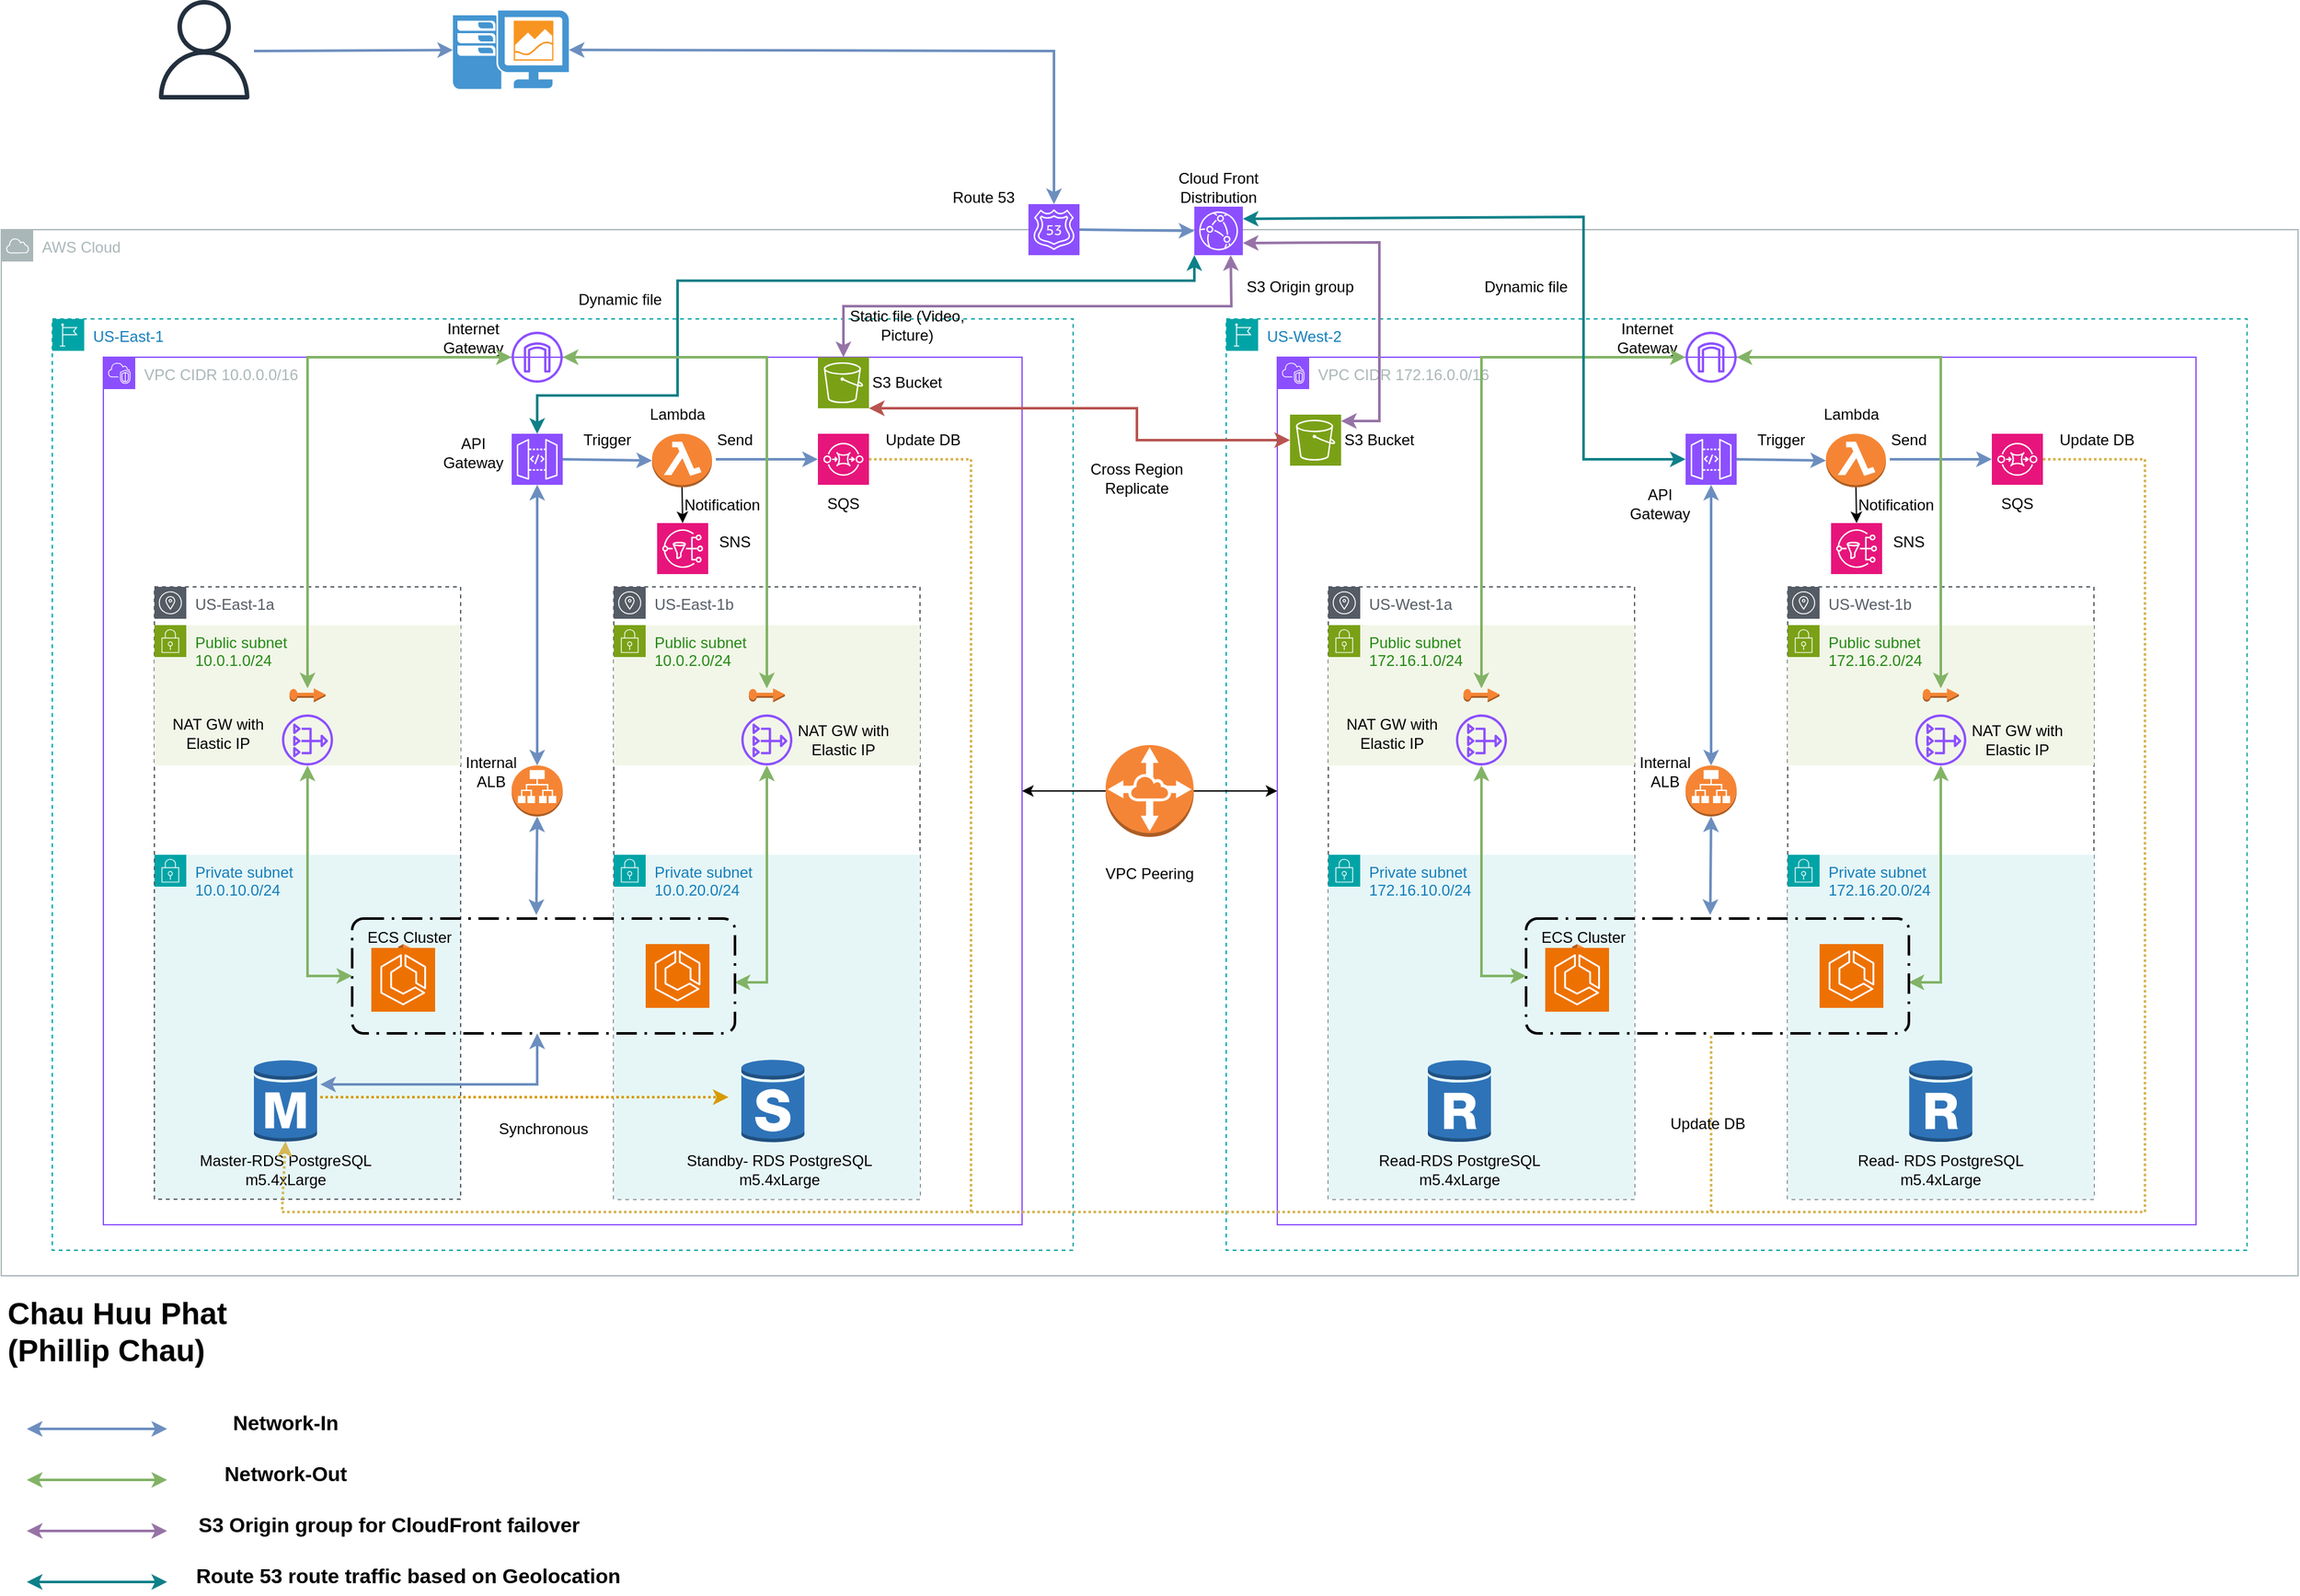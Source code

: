 <mxfile version="23.1.1" type="device">
  <diagram name="Page-1" id="RkrnEesHrvZDDf8rjf4v">
    <mxGraphModel dx="3187" dy="5055" grid="1" gridSize="10" guides="1" tooltips="1" connect="1" arrows="1" fold="1" page="1" pageScale="1" pageWidth="2336" pageHeight="1654" math="0" shadow="0">
      <root>
        <mxCell id="0" />
        <mxCell id="1" parent="0" />
        <mxCell id="ZatKWv2WQP80qz8kFZHf-5" value="AWS Cloud" style="sketch=0;outlineConnect=0;gradientColor=none;html=1;whiteSpace=wrap;fontSize=12;fontStyle=0;shape=mxgraph.aws4.group;grIcon=mxgraph.aws4.group_aws_cloud;strokeColor=#AAB7B8;fillColor=none;verticalAlign=top;align=left;spacingLeft=30;fontColor=#AAB7B8;dashed=0;movable=1;resizable=1;rotatable=1;deletable=1;editable=1;locked=0;connectable=1;" parent="1" vertex="1">
          <mxGeometry x="50" y="-3100" width="1800" height="820" as="geometry" />
        </mxCell>
        <mxCell id="0OWC6GkWOfrLoUtpg9xh-247" value="US-West-1a" style="sketch=0;outlineConnect=0;gradientColor=none;html=1;whiteSpace=wrap;fontSize=12;fontStyle=0;shape=mxgraph.aws4.group;grIcon=mxgraph.aws4.group_availability_zone;strokeColor=#545B64;fillColor=none;verticalAlign=top;align=left;spacingLeft=30;fontColor=#545B64;dashed=1;movable=1;resizable=1;rotatable=1;deletable=1;editable=1;locked=0;connectable=1;" vertex="1" parent="1">
          <mxGeometry x="1090" y="-2820" width="240" height="480" as="geometry" />
        </mxCell>
        <mxCell id="ZatKWv2WQP80qz8kFZHf-15" value="Private subnet&lt;br&gt;10.0.10.0/24" style="points=[[0,0],[0.25,0],[0.5,0],[0.75,0],[1,0],[1,0.25],[1,0.5],[1,0.75],[1,1],[0.75,1],[0.5,1],[0.25,1],[0,1],[0,0.75],[0,0.5],[0,0.25]];outlineConnect=0;gradientColor=none;html=1;whiteSpace=wrap;fontSize=12;fontStyle=0;container=1;pointerEvents=0;collapsible=0;recursiveResize=0;shape=mxgraph.aws4.group;grIcon=mxgraph.aws4.group_security_group;grStroke=0;strokeColor=#00A4A6;fillColor=#E6F6F7;verticalAlign=top;align=left;spacingLeft=30;fontColor=#147EBA;dashed=0;" parent="1" vertex="1">
          <mxGeometry x="170" y="-2610" width="240" height="270" as="geometry" />
        </mxCell>
        <mxCell id="ZatKWv2WQP80qz8kFZHf-12" value="US-East-1a" style="sketch=0;outlineConnect=0;gradientColor=none;html=1;whiteSpace=wrap;fontSize=12;fontStyle=0;shape=mxgraph.aws4.group;grIcon=mxgraph.aws4.group_availability_zone;strokeColor=#545B64;fillColor=none;verticalAlign=top;align=left;spacingLeft=30;fontColor=#545B64;dashed=1;movable=1;resizable=1;rotatable=1;deletable=1;editable=1;locked=0;connectable=1;" parent="1" vertex="1">
          <mxGeometry x="170" y="-2820" width="240" height="480" as="geometry" />
        </mxCell>
        <mxCell id="ZatKWv2WQP80qz8kFZHf-1" value="US-East-1" style="points=[[0,0],[0.25,0],[0.5,0],[0.75,0],[1,0],[1,0.25],[1,0.5],[1,0.75],[1,1],[0.75,1],[0.5,1],[0.25,1],[0,1],[0,0.75],[0,0.5],[0,0.25]];outlineConnect=0;gradientColor=none;html=1;whiteSpace=wrap;fontSize=12;fontStyle=0;container=1;pointerEvents=0;collapsible=0;recursiveResize=0;shape=mxgraph.aws4.group;grIcon=mxgraph.aws4.group_region;strokeColor=#00A4A6;fillColor=none;verticalAlign=top;align=left;spacingLeft=30;fontColor=#147EBA;dashed=1;movable=1;resizable=1;rotatable=1;deletable=1;editable=1;locked=0;connectable=1;" parent="1" vertex="1">
          <mxGeometry x="90" y="-3030" width="800" height="730" as="geometry" />
        </mxCell>
        <mxCell id="ZatKWv2WQP80qz8kFZHf-2" value="VPC CIDR 10.0.0.0/16" style="points=[[0,0],[0.25,0],[0.5,0],[0.75,0],[1,0],[1,0.25],[1,0.5],[1,0.75],[1,1],[0.75,1],[0.5,1],[0.25,1],[0,1],[0,0.75],[0,0.5],[0,0.25]];outlineConnect=0;gradientColor=none;html=1;whiteSpace=wrap;fontSize=12;fontStyle=0;container=1;pointerEvents=0;collapsible=0;recursiveResize=0;shape=mxgraph.aws4.group;grIcon=mxgraph.aws4.group_vpc2;strokeColor=#8C4FFF;fillColor=none;verticalAlign=top;align=left;spacingLeft=30;fontColor=#AAB7B8;dashed=0;movable=1;resizable=1;rotatable=1;deletable=1;editable=1;locked=0;connectable=1;" parent="1" vertex="1">
          <mxGeometry x="130" y="-3000" width="720" height="680" as="geometry" />
        </mxCell>
        <mxCell id="ZatKWv2WQP80qz8kFZHf-49" value="" style="outlineConnect=0;dashed=0;verticalLabelPosition=bottom;verticalAlign=top;align=center;html=1;shape=mxgraph.aws3.application_load_balancer;fillColor=#F58534;gradientColor=none;" parent="ZatKWv2WQP80qz8kFZHf-2" vertex="1">
          <mxGeometry x="320" y="320" width="40" height="40" as="geometry" />
        </mxCell>
        <mxCell id="ZatKWv2WQP80qz8kFZHf-54" value="Synchronous" style="text;html=1;strokeColor=none;fillColor=none;align=center;verticalAlign=middle;whiteSpace=wrap;rounded=0;" parent="ZatKWv2WQP80qz8kFZHf-2" vertex="1">
          <mxGeometry x="305" y="590" width="80" height="30" as="geometry" />
        </mxCell>
        <mxCell id="ZatKWv2WQP80qz8kFZHf-26" value="" style="sketch=0;outlineConnect=0;fontColor=#232F3E;gradientColor=none;fillColor=#8C4FFF;strokeColor=none;dashed=0;verticalLabelPosition=bottom;verticalAlign=top;align=center;html=1;fontSize=12;fontStyle=0;aspect=fixed;pointerEvents=1;shape=mxgraph.aws4.internet_gateway;" parent="ZatKWv2WQP80qz8kFZHf-2" vertex="1">
          <mxGeometry x="320" y="-20" width="40" height="40" as="geometry" />
        </mxCell>
        <mxCell id="ZatKWv2WQP80qz8kFZHf-60" value="API Gateway" style="text;html=1;strokeColor=none;fillColor=none;align=center;verticalAlign=middle;whiteSpace=wrap;rounded=0;" parent="ZatKWv2WQP80qz8kFZHf-2" vertex="1">
          <mxGeometry x="260" y="60" width="60" height="30" as="geometry" />
        </mxCell>
        <mxCell id="ZatKWv2WQP80qz8kFZHf-71" value="" style="endArrow=classic;startArrow=classic;html=1;rounded=0;fillColor=#dae8fc;strokeColor=#6c8ebf;strokeWidth=2;" parent="ZatKWv2WQP80qz8kFZHf-2" edge="1">
          <mxGeometry width="50" height="50" relative="1" as="geometry">
            <mxPoint x="170" y="570" as="sourcePoint" />
            <mxPoint x="340" y="530" as="targetPoint" />
            <Array as="points">
              <mxPoint x="340" y="570" />
            </Array>
          </mxGeometry>
        </mxCell>
        <mxCell id="0OWC6GkWOfrLoUtpg9xh-56" value="Lambda" style="text;html=1;strokeColor=none;fillColor=none;align=center;verticalAlign=middle;whiteSpace=wrap;rounded=0;" vertex="1" parent="ZatKWv2WQP80qz8kFZHf-2">
          <mxGeometry x="420" y="30" width="60" height="30" as="geometry" />
        </mxCell>
        <mxCell id="0OWC6GkWOfrLoUtpg9xh-60" value="SQS" style="text;html=1;strokeColor=none;fillColor=none;align=center;verticalAlign=middle;whiteSpace=wrap;rounded=0;" vertex="1" parent="ZatKWv2WQP80qz8kFZHf-2">
          <mxGeometry x="550" y="100" width="60" height="30" as="geometry" />
        </mxCell>
        <mxCell id="0OWC6GkWOfrLoUtpg9xh-65" value="" style="endArrow=classic;html=1;rounded=0;exitX=1;exitY=0.5;exitDx=0;exitDy=0;exitPerimeter=0;entryX=0;entryY=0.5;entryDx=0;entryDy=0;entryPerimeter=0;fillColor=#dae8fc;strokeColor=#6c8ebf;strokeWidth=2;" edge="1" parent="ZatKWv2WQP80qz8kFZHf-2" target="0OWC6GkWOfrLoUtpg9xh-58">
          <mxGeometry width="50" height="50" relative="1" as="geometry">
            <mxPoint x="480" y="80" as="sourcePoint" />
            <mxPoint x="550" y="81" as="targetPoint" />
          </mxGeometry>
        </mxCell>
        <mxCell id="0OWC6GkWOfrLoUtpg9xh-57" value="Trigger" style="text;html=1;strokeColor=none;fillColor=none;align=center;verticalAlign=middle;whiteSpace=wrap;rounded=0;" vertex="1" parent="ZatKWv2WQP80qz8kFZHf-2">
          <mxGeometry x="364.8" y="50" width="60" height="30" as="geometry" />
        </mxCell>
        <mxCell id="0OWC6GkWOfrLoUtpg9xh-68" value="SNS" style="text;html=1;strokeColor=none;fillColor=none;align=center;verticalAlign=middle;whiteSpace=wrap;rounded=0;" vertex="1" parent="ZatKWv2WQP80qz8kFZHf-2">
          <mxGeometry x="465" y="130" width="60" height="30" as="geometry" />
        </mxCell>
        <mxCell id="ZatKWv2WQP80qz8kFZHf-13" value="US-East-1b" style="sketch=0;outlineConnect=0;gradientColor=none;html=1;whiteSpace=wrap;fontSize=12;fontStyle=0;shape=mxgraph.aws4.group;grIcon=mxgraph.aws4.group_availability_zone;strokeColor=#545B64;fillColor=none;verticalAlign=top;align=left;spacingLeft=30;fontColor=#545B64;dashed=1;movable=1;resizable=1;rotatable=1;deletable=1;editable=1;locked=0;connectable=1;" parent="1" vertex="1">
          <mxGeometry x="530" y="-2820" width="240" height="480" as="geometry" />
        </mxCell>
        <mxCell id="ZatKWv2WQP80qz8kFZHf-21" value="Private subnet&lt;br&gt;10.0.20.0/24" style="points=[[0,0],[0.25,0],[0.5,0],[0.75,0],[1,0],[1,0.25],[1,0.5],[1,0.75],[1,1],[0.75,1],[0.5,1],[0.25,1],[0,1],[0,0.75],[0,0.5],[0,0.25]];outlineConnect=0;gradientColor=none;html=1;whiteSpace=wrap;fontSize=12;fontStyle=0;container=1;pointerEvents=0;collapsible=0;recursiveResize=0;shape=mxgraph.aws4.group;grIcon=mxgraph.aws4.group_security_group;grStroke=0;strokeColor=#00A4A6;fillColor=#E6F6F7;verticalAlign=top;align=left;spacingLeft=30;fontColor=#147EBA;dashed=0;" parent="1" vertex="1">
          <mxGeometry x="530" y="-2610" width="240" height="270" as="geometry" />
        </mxCell>
        <mxCell id="ZatKWv2WQP80qz8kFZHf-63" value="Standby- RDS PostgreSQL&lt;br&gt;m5.4xLarge" style="text;html=1;strokeColor=none;fillColor=none;align=center;verticalAlign=middle;whiteSpace=wrap;rounded=0;" parent="ZatKWv2WQP80qz8kFZHf-21" vertex="1">
          <mxGeometry x="50" y="232" width="160" height="30" as="geometry" />
        </mxCell>
        <mxCell id="ZatKWv2WQP80qz8kFZHf-76" value="" style="endArrow=classic;startArrow=classic;html=1;rounded=0;fillColor=#d5e8d4;strokeColor=#82b366;strokeWidth=2;" parent="ZatKWv2WQP80qz8kFZHf-21" target="ZatKWv2WQP80qz8kFZHf-25" edge="1">
          <mxGeometry width="50" height="50" relative="1" as="geometry">
            <mxPoint x="94.75" y="100" as="sourcePoint" />
            <mxPoint x="144.75" y="50" as="targetPoint" />
            <Array as="points">
              <mxPoint x="120" y="100" />
            </Array>
          </mxGeometry>
        </mxCell>
        <mxCell id="ZatKWv2WQP80qz8kFZHf-6" value="&lt;h1&gt;Chau Huu Phat (Phillip Chau)&lt;/h1&gt;" style="text;html=1;strokeColor=none;fillColor=none;spacing=5;spacingTop=-20;whiteSpace=wrap;overflow=hidden;rounded=0;" parent="1" vertex="1">
          <mxGeometry x="50" y="-2270" width="190" height="70" as="geometry" />
        </mxCell>
        <mxCell id="ZatKWv2WQP80qz8kFZHf-7" value="" style="sketch=0;outlineConnect=0;fontColor=#232F3E;gradientColor=none;fillColor=#232F3D;strokeColor=none;dashed=0;verticalLabelPosition=bottom;verticalAlign=top;align=center;html=1;fontSize=12;fontStyle=0;aspect=fixed;pointerEvents=1;shape=mxgraph.aws4.user;" parent="1" vertex="1">
          <mxGeometry x="170" y="-3280" width="78" height="78" as="geometry" />
        </mxCell>
        <mxCell id="ZatKWv2WQP80qz8kFZHf-8" value="" style="shadow=0;dashed=0;html=1;strokeColor=none;fillColor=#4495D1;labelPosition=center;verticalLabelPosition=bottom;verticalAlign=top;align=center;outlineConnect=0;shape=mxgraph.veeam.one_client;" parent="1" vertex="1">
          <mxGeometry x="404" y="-3271.8" width="90.8" height="61.6" as="geometry" />
        </mxCell>
        <mxCell id="ZatKWv2WQP80qz8kFZHf-9" value="" style="endArrow=classic;html=1;rounded=0;fillColor=#dae8fc;strokeColor=#6c8ebf;strokeWidth=2;" parent="1" target="ZatKWv2WQP80qz8kFZHf-8" edge="1">
          <mxGeometry width="50" height="50" relative="1" as="geometry">
            <mxPoint x="248" y="-3240" as="sourcePoint" />
            <mxPoint x="298" y="-3290" as="targetPoint" />
          </mxGeometry>
        </mxCell>
        <mxCell id="ZatKWv2WQP80qz8kFZHf-10" value="" style="sketch=0;points=[[0,0,0],[0.25,0,0],[0.5,0,0],[0.75,0,0],[1,0,0],[0,1,0],[0.25,1,0],[0.5,1,0],[0.75,1,0],[1,1,0],[0,0.25,0],[0,0.5,0],[0,0.75,0],[1,0.25,0],[1,0.5,0],[1,0.75,0]];outlineConnect=0;fontColor=#232F3E;fillColor=#8C4FFF;strokeColor=#ffffff;dashed=0;verticalLabelPosition=bottom;verticalAlign=top;align=center;html=1;fontSize=12;fontStyle=0;aspect=fixed;shape=mxgraph.aws4.resourceIcon;resIcon=mxgraph.aws4.route_53;" parent="1" vertex="1">
          <mxGeometry x="855" y="-3120" width="40" height="40" as="geometry" />
        </mxCell>
        <mxCell id="ZatKWv2WQP80qz8kFZHf-11" value="" style="endArrow=classic;startArrow=classic;html=1;rounded=0;exitX=0.5;exitY=0;exitDx=0;exitDy=0;exitPerimeter=0;fillColor=#dae8fc;strokeColor=#6c8ebf;strokeWidth=2;" parent="1" source="ZatKWv2WQP80qz8kFZHf-10" target="ZatKWv2WQP80qz8kFZHf-8" edge="1">
          <mxGeometry width="50" height="50" relative="1" as="geometry">
            <mxPoint x="445" y="-3090" as="sourcePoint" />
            <mxPoint x="500" y="-2860" as="targetPoint" />
            <Array as="points">
              <mxPoint x="875" y="-3240" />
            </Array>
          </mxGeometry>
        </mxCell>
        <mxCell id="ZatKWv2WQP80qz8kFZHf-14" value="Public subnet&lt;br&gt;10.0.1.0/24" style="points=[[0,0],[0.25,0],[0.5,0],[0.75,0],[1,0],[1,0.25],[1,0.5],[1,0.75],[1,1],[0.75,1],[0.5,1],[0.25,1],[0,1],[0,0.75],[0,0.5],[0,0.25]];outlineConnect=0;gradientColor=none;html=1;whiteSpace=wrap;fontSize=12;fontStyle=0;container=1;pointerEvents=0;collapsible=0;recursiveResize=0;shape=mxgraph.aws4.group;grIcon=mxgraph.aws4.group_security_group;grStroke=0;strokeColor=#7AA116;fillColor=#F2F6E8;verticalAlign=top;align=left;spacingLeft=30;fontColor=#248814;dashed=0;" parent="1" vertex="1">
          <mxGeometry x="170" y="-2790" width="240" height="110" as="geometry" />
        </mxCell>
        <mxCell id="ZatKWv2WQP80qz8kFZHf-23" value="NAT GW with Elastic IP" style="text;html=1;strokeColor=none;fillColor=none;align=center;verticalAlign=middle;whiteSpace=wrap;rounded=0;" parent="ZatKWv2WQP80qz8kFZHf-14" vertex="1">
          <mxGeometry x="10" y="70" width="80" height="30" as="geometry" />
        </mxCell>
        <mxCell id="ZatKWv2WQP80qz8kFZHf-50" value="" style="outlineConnect=0;dashed=0;verticalLabelPosition=bottom;verticalAlign=top;align=center;html=1;shape=mxgraph.aws3.elastic_ip;fillColor=#F58534;gradientColor=none;" parent="ZatKWv2WQP80qz8kFZHf-14" vertex="1">
          <mxGeometry x="105.88" y="49.5" width="28.25" height="11" as="geometry" />
        </mxCell>
        <mxCell id="ZatKWv2WQP80qz8kFZHf-16" value="Public subnet&lt;br&gt;10.0.2.0/24" style="points=[[0,0],[0.25,0],[0.5,0],[0.75,0],[1,0],[1,0.25],[1,0.5],[1,0.75],[1,1],[0.75,1],[0.5,1],[0.25,1],[0,1],[0,0.75],[0,0.5],[0,0.25]];outlineConnect=0;gradientColor=none;html=1;whiteSpace=wrap;fontSize=12;fontStyle=0;container=1;pointerEvents=0;collapsible=0;recursiveResize=0;shape=mxgraph.aws4.group;grIcon=mxgraph.aws4.group_security_group;grStroke=0;strokeColor=#7AA116;fillColor=#F2F6E8;verticalAlign=top;align=left;spacingLeft=30;fontColor=#248814;dashed=0;" parent="1" vertex="1">
          <mxGeometry x="530" y="-2790" width="240" height="110" as="geometry" />
        </mxCell>
        <mxCell id="ZatKWv2WQP80qz8kFZHf-24" value="NAT GW with Elastic IP" style="text;html=1;strokeColor=none;fillColor=none;align=center;verticalAlign=middle;whiteSpace=wrap;rounded=0;" parent="ZatKWv2WQP80qz8kFZHf-16" vertex="1">
          <mxGeometry x="140" y="75" width="80" height="30" as="geometry" />
        </mxCell>
        <mxCell id="ZatKWv2WQP80qz8kFZHf-25" value="" style="sketch=0;outlineConnect=0;fontColor=#232F3E;gradientColor=none;fillColor=#8C4FFF;strokeColor=none;dashed=0;verticalLabelPosition=bottom;verticalAlign=top;align=center;html=1;fontSize=12;fontStyle=0;aspect=fixed;pointerEvents=1;shape=mxgraph.aws4.nat_gateway;" parent="ZatKWv2WQP80qz8kFZHf-16" vertex="1">
          <mxGeometry x="100" y="70" width="40" height="40" as="geometry" />
        </mxCell>
        <mxCell id="ZatKWv2WQP80qz8kFZHf-51" value="" style="outlineConnect=0;dashed=0;verticalLabelPosition=bottom;verticalAlign=top;align=center;html=1;shape=mxgraph.aws3.elastic_ip;fillColor=#F58534;gradientColor=none;" parent="ZatKWv2WQP80qz8kFZHf-16" vertex="1">
          <mxGeometry x="105.87" y="49.5" width="28.25" height="11" as="geometry" />
        </mxCell>
        <mxCell id="ZatKWv2WQP80qz8kFZHf-22" value="" style="sketch=0;outlineConnect=0;fontColor=#232F3E;gradientColor=none;fillColor=#8C4FFF;strokeColor=none;dashed=0;verticalLabelPosition=bottom;verticalAlign=top;align=center;html=1;fontSize=12;fontStyle=0;aspect=fixed;pointerEvents=1;shape=mxgraph.aws4.nat_gateway;" parent="1" vertex="1">
          <mxGeometry x="270" y="-2720" width="40" height="40" as="geometry" />
        </mxCell>
        <mxCell id="ZatKWv2WQP80qz8kFZHf-27" value="Internet Gateway" style="text;html=1;strokeColor=none;fillColor=none;align=center;verticalAlign=middle;whiteSpace=wrap;rounded=0;" parent="1" vertex="1">
          <mxGeometry x="390" y="-3030" width="60" height="30" as="geometry" />
        </mxCell>
        <mxCell id="ZatKWv2WQP80qz8kFZHf-30" value="" style="sketch=0;points=[[0,0,0],[0.25,0,0],[0.5,0,0],[0.75,0,0],[1,0,0],[0,1,0],[0.25,1,0],[0.5,1,0],[0.75,1,0],[1,1,0],[0,0.25,0],[0,0.5,0],[0,0.75,0],[1,0.25,0],[1,0.5,0],[1,0.75,0]];outlineConnect=0;fontColor=#232F3E;fillColor=#7AA116;strokeColor=#ffffff;dashed=0;verticalLabelPosition=bottom;verticalAlign=top;align=center;html=1;fontSize=12;fontStyle=0;aspect=fixed;shape=mxgraph.aws4.resourceIcon;resIcon=mxgraph.aws4.s3;" parent="1" vertex="1">
          <mxGeometry x="690" y="-3000" width="40" height="40" as="geometry" />
        </mxCell>
        <mxCell id="ZatKWv2WQP80qz8kFZHf-31" value="" style="sketch=0;points=[[0,0,0],[0.25,0,0],[0.5,0,0],[0.75,0,0],[1,0,0],[0,1,0],[0.25,1,0],[0.5,1,0],[0.75,1,0],[1,1,0],[0,0.25,0],[0,0.5,0],[0,0.75,0],[1,0.25,0],[1,0.5,0],[1,0.75,0]];outlineConnect=0;fontColor=#232F3E;fillColor=#8C4FFF;strokeColor=#ffffff;dashed=0;verticalLabelPosition=bottom;verticalAlign=top;align=center;html=1;fontSize=12;fontStyle=0;aspect=fixed;shape=mxgraph.aws4.resourceIcon;resIcon=mxgraph.aws4.cloudfront;" parent="1" vertex="1">
          <mxGeometry x="985" y="-3118" width="38" height="38" as="geometry" />
        </mxCell>
        <mxCell id="ZatKWv2WQP80qz8kFZHf-43" value="" style="group;movable=1;resizable=1;rotatable=1;deletable=1;editable=1;locked=0;connectable=1;" parent="1" vertex="1" connectable="0">
          <mxGeometry x="325" y="-2560" width="305" height="90" as="geometry" />
        </mxCell>
        <mxCell id="ZatKWv2WQP80qz8kFZHf-39" value="" style="outlineConnect=0;dashed=0;verticalLabelPosition=bottom;verticalAlign=top;align=center;html=1;shape=mxgraph.aws3.ec2;fillColor=#F58534;gradientColor=none;" parent="ZatKWv2WQP80qz8kFZHf-43" vertex="1">
          <mxGeometry x="230" y="20" width="40" height="50" as="geometry" />
        </mxCell>
        <mxCell id="ZatKWv2WQP80qz8kFZHf-40" value="" style="outlineConnect=0;dashed=0;verticalLabelPosition=bottom;verticalAlign=top;align=center;html=1;shape=mxgraph.aws3.ec2;fillColor=#F58534;gradientColor=none;" parent="ZatKWv2WQP80qz8kFZHf-43" vertex="1">
          <mxGeometry x="20" y="20" width="40" height="50" as="geometry" />
        </mxCell>
        <mxCell id="ZatKWv2WQP80qz8kFZHf-41" value="" style="rounded=1;arcSize=10;dashed=1;fillColor=none;gradientColor=none;dashPattern=8 3 1 3;strokeWidth=2;" parent="ZatKWv2WQP80qz8kFZHf-43" vertex="1">
          <mxGeometry width="300" height="90" as="geometry" />
        </mxCell>
        <mxCell id="ZatKWv2WQP80qz8kFZHf-42" value="ECS Cluster" style="text;html=1;strokeColor=none;fillColor=none;align=center;verticalAlign=middle;whiteSpace=wrap;rounded=0;" parent="ZatKWv2WQP80qz8kFZHf-43" vertex="1">
          <mxGeometry width="90" height="30" as="geometry" />
        </mxCell>
        <mxCell id="0OWC6GkWOfrLoUtpg9xh-74" value="" style="sketch=0;points=[[0,0,0],[0.25,0,0],[0.5,0,0],[0.75,0,0],[1,0,0],[0,1,0],[0.25,1,0],[0.5,1,0],[0.75,1,0],[1,1,0],[0,0.25,0],[0,0.5,0],[0,0.75,0],[1,0.25,0],[1,0.5,0],[1,0.75,0]];outlineConnect=0;fontColor=#232F3E;fillColor=#ED7100;strokeColor=#ffffff;dashed=0;verticalLabelPosition=bottom;verticalAlign=top;align=center;html=1;fontSize=12;fontStyle=0;aspect=fixed;shape=mxgraph.aws4.resourceIcon;resIcon=mxgraph.aws4.ecs;" vertex="1" parent="ZatKWv2WQP80qz8kFZHf-43">
          <mxGeometry x="15" y="23" width="50" height="50" as="geometry" />
        </mxCell>
        <mxCell id="0OWC6GkWOfrLoUtpg9xh-75" value="" style="sketch=0;points=[[0,0,0],[0.25,0,0],[0.5,0,0],[0.75,0,0],[1,0,0],[0,1,0],[0.25,1,0],[0.5,1,0],[0.75,1,0],[1,1,0],[0,0.25,0],[0,0.5,0],[0,0.75,0],[1,0.25,0],[1,0.5,0],[1,0.75,0]];outlineConnect=0;fontColor=#232F3E;fillColor=#ED7100;strokeColor=#ffffff;dashed=0;verticalLabelPosition=bottom;verticalAlign=top;align=center;html=1;fontSize=12;fontStyle=0;aspect=fixed;shape=mxgraph.aws4.resourceIcon;resIcon=mxgraph.aws4.ecs;" vertex="1" parent="ZatKWv2WQP80qz8kFZHf-43">
          <mxGeometry x="230" y="20" width="50" height="50" as="geometry" />
        </mxCell>
        <mxCell id="ZatKWv2WQP80qz8kFZHf-46" value="" style="outlineConnect=0;dashed=0;verticalLabelPosition=bottom;verticalAlign=top;align=center;html=1;shape=mxgraph.aws3.rds_db_instance;fillColor=#2E73B8;gradientColor=none;" parent="1" vertex="1">
          <mxGeometry x="248" y="-2450" width="49.5" height="66" as="geometry" />
        </mxCell>
        <mxCell id="ZatKWv2WQP80qz8kFZHf-53" value="" style="endArrow=classic;html=1;rounded=0;strokeWidth=2;dashed=1;dashPattern=1 1;fillColor=#ffe6cc;strokeColor=#d79b00;" parent="1" edge="1">
          <mxGeometry width="50" height="50" relative="1" as="geometry">
            <mxPoint x="300" y="-2420" as="sourcePoint" />
            <mxPoint x="620" y="-2420" as="targetPoint" />
          </mxGeometry>
        </mxCell>
        <mxCell id="ZatKWv2WQP80qz8kFZHf-55" value="Master-RDS PostgreSQL&lt;br&gt;m5.4xLarge" style="text;html=1;strokeColor=none;fillColor=none;align=center;verticalAlign=middle;whiteSpace=wrap;rounded=0;" parent="1" vertex="1">
          <mxGeometry x="197.75" y="-2378" width="150" height="30" as="geometry" />
        </mxCell>
        <mxCell id="ZatKWv2WQP80qz8kFZHf-61" value="Internal ALB" style="text;html=1;strokeColor=none;fillColor=none;align=center;verticalAlign=middle;whiteSpace=wrap;rounded=0;" parent="1" vertex="1">
          <mxGeometry x="404" y="-2690" width="60" height="30" as="geometry" />
        </mxCell>
        <mxCell id="ZatKWv2WQP80qz8kFZHf-62" value="S3 Bucket" style="text;html=1;strokeColor=none;fillColor=none;align=center;verticalAlign=middle;whiteSpace=wrap;rounded=0;" parent="1" vertex="1">
          <mxGeometry x="730" y="-2995" width="60" height="30" as="geometry" />
        </mxCell>
        <mxCell id="ZatKWv2WQP80qz8kFZHf-64" value="" style="endArrow=classic;html=1;rounded=0;exitX=1;exitY=0.5;exitDx=0;exitDy=0;exitPerimeter=0;entryX=0;entryY=0.5;entryDx=0;entryDy=0;entryPerimeter=0;fillColor=#dae8fc;strokeColor=#6c8ebf;strokeWidth=2;" parent="1" source="ZatKWv2WQP80qz8kFZHf-10" target="ZatKWv2WQP80qz8kFZHf-31" edge="1">
          <mxGeometry width="50" height="50" relative="1" as="geometry">
            <mxPoint x="955" y="-2950" as="sourcePoint" />
            <mxPoint x="1005" y="-3000" as="targetPoint" />
          </mxGeometry>
        </mxCell>
        <mxCell id="ZatKWv2WQP80qz8kFZHf-65" value="" style="endArrow=classic;startArrow=classic;html=1;rounded=0;entryX=0.75;entryY=1;entryDx=0;entryDy=0;entryPerimeter=0;exitX=0.5;exitY=0;exitDx=0;exitDy=0;exitPerimeter=0;fillColor=#e1d5e7;strokeColor=#9673a6;strokeWidth=2;" parent="1" source="ZatKWv2WQP80qz8kFZHf-30" target="ZatKWv2WQP80qz8kFZHf-31" edge="1">
          <mxGeometry width="50" height="50" relative="1" as="geometry">
            <mxPoint x="530" y="-2950" as="sourcePoint" />
            <mxPoint x="580" y="-3000" as="targetPoint" />
            <Array as="points">
              <mxPoint x="710" y="-3040" />
              <mxPoint x="985" y="-3040" />
              <mxPoint x="1014" y="-3040" />
            </Array>
          </mxGeometry>
        </mxCell>
        <mxCell id="ZatKWv2WQP80qz8kFZHf-66" value="" style="endArrow=classic;startArrow=classic;html=1;rounded=0;entryX=0;entryY=1;entryDx=0;entryDy=0;entryPerimeter=0;fillColor=#b0e3e6;strokeColor=#0e8088;strokeWidth=2;exitX=0.5;exitY=0;exitDx=0;exitDy=0;exitPerimeter=0;" parent="1" source="0OWC6GkWOfrLoUtpg9xh-52" target="ZatKWv2WQP80qz8kFZHf-31" edge="1">
          <mxGeometry width="50" height="50" relative="1" as="geometry">
            <mxPoint x="530" y="-2950" as="sourcePoint" />
            <mxPoint x="580" y="-3000" as="targetPoint" />
            <Array as="points">
              <mxPoint x="470" y="-2970" />
              <mxPoint x="580" y="-2970" />
              <mxPoint x="580" y="-3060" />
              <mxPoint x="985" y="-3060" />
            </Array>
          </mxGeometry>
        </mxCell>
        <mxCell id="ZatKWv2WQP80qz8kFZHf-69" value="" style="endArrow=classic;startArrow=classic;html=1;rounded=0;exitX=0.5;exitY=0;exitDx=0;exitDy=0;exitPerimeter=0;entryX=0.5;entryY=1;entryDx=0;entryDy=0;fillColor=#dae8fc;strokeColor=#6c8ebf;strokeWidth=2;entryPerimeter=0;" parent="1" source="ZatKWv2WQP80qz8kFZHf-49" target="0OWC6GkWOfrLoUtpg9xh-52" edge="1">
          <mxGeometry width="50" height="50" relative="1" as="geometry">
            <mxPoint x="530" y="-2710" as="sourcePoint" />
            <mxPoint x="470" y="-2750" as="targetPoint" />
          </mxGeometry>
        </mxCell>
        <mxCell id="ZatKWv2WQP80qz8kFZHf-70" value="" style="endArrow=classic;startArrow=classic;html=1;rounded=0;entryX=0.5;entryY=1;entryDx=0;entryDy=0;entryPerimeter=0;exitX=0.481;exitY=-0.032;exitDx=0;exitDy=0;exitPerimeter=0;fillColor=#dae8fc;strokeColor=#6c8ebf;strokeWidth=2;" parent="1" source="ZatKWv2WQP80qz8kFZHf-41" target="ZatKWv2WQP80qz8kFZHf-49" edge="1">
          <mxGeometry width="50" height="50" relative="1" as="geometry">
            <mxPoint x="470" y="-2570" as="sourcePoint" />
            <mxPoint x="580" y="-2660" as="targetPoint" />
          </mxGeometry>
        </mxCell>
        <mxCell id="ZatKWv2WQP80qz8kFZHf-73" value="" style="endArrow=classic;startArrow=classic;html=1;rounded=0;fillColor=#dae8fc;strokeColor=#6c8ebf;strokeWidth=2;" parent="1" edge="1">
          <mxGeometry width="50" height="50" relative="1" as="geometry">
            <mxPoint x="70" y="-2160" as="sourcePoint" />
            <mxPoint x="180" y="-2160" as="targetPoint" />
          </mxGeometry>
        </mxCell>
        <mxCell id="ZatKWv2WQP80qz8kFZHf-74" value="&lt;font style=&quot;font-size: 16px;&quot;&gt;&lt;b&gt;Network-In&lt;/b&gt;&lt;/font&gt;" style="text;html=1;strokeColor=none;fillColor=none;align=center;verticalAlign=middle;whiteSpace=wrap;rounded=0;" parent="1" vertex="1">
          <mxGeometry x="197.75" y="-2180" width="150" height="30" as="geometry" />
        </mxCell>
        <mxCell id="ZatKWv2WQP80qz8kFZHf-75" value="" style="endArrow=classic;startArrow=classic;html=1;rounded=0;exitX=0;exitY=0.5;exitDx=0;exitDy=0;fillColor=#d5e8d4;strokeColor=#82b366;strokeWidth=2;" parent="1" source="ZatKWv2WQP80qz8kFZHf-41" target="ZatKWv2WQP80qz8kFZHf-22" edge="1">
          <mxGeometry width="50" height="50" relative="1" as="geometry">
            <mxPoint x="160" y="-2610" as="sourcePoint" />
            <mxPoint x="210" y="-2660" as="targetPoint" />
            <Array as="points">
              <mxPoint x="290" y="-2515" />
            </Array>
          </mxGeometry>
        </mxCell>
        <mxCell id="ZatKWv2WQP80qz8kFZHf-79" value="" style="endArrow=classic;startArrow=classic;html=1;rounded=0;fillColor=#d5e8d4;strokeColor=#82b366;strokeWidth=2;" parent="1" edge="1">
          <mxGeometry width="50" height="50" relative="1" as="geometry">
            <mxPoint x="70" y="-2120" as="sourcePoint" />
            <mxPoint x="180" y="-2120" as="targetPoint" />
          </mxGeometry>
        </mxCell>
        <mxCell id="ZatKWv2WQP80qz8kFZHf-80" value="&lt;font style=&quot;font-size: 16px;&quot;&gt;&lt;b&gt;Network-Out&lt;/b&gt;&lt;/font&gt;" style="text;html=1;strokeColor=none;fillColor=none;align=center;verticalAlign=middle;whiteSpace=wrap;rounded=0;" parent="1" vertex="1">
          <mxGeometry x="197.75" y="-2140" width="150" height="30" as="geometry" />
        </mxCell>
        <mxCell id="ZatKWv2WQP80qz8kFZHf-81" value="Route 53" style="text;html=1;strokeColor=none;fillColor=none;align=center;verticalAlign=middle;whiteSpace=wrap;rounded=0;" parent="1" vertex="1">
          <mxGeometry x="790" y="-3140" width="60" height="30" as="geometry" />
        </mxCell>
        <mxCell id="ZatKWv2WQP80qz8kFZHf-82" value="Cloud Front Distribution" style="text;html=1;strokeColor=none;fillColor=none;align=center;verticalAlign=middle;whiteSpace=wrap;rounded=0;" parent="1" vertex="1">
          <mxGeometry x="964" y="-3148" width="80" height="30" as="geometry" />
        </mxCell>
        <mxCell id="ZatKWv2WQP80qz8kFZHf-83" value="Static file (Video, Picture)" style="text;html=1;strokeColor=none;fillColor=none;align=center;verticalAlign=middle;whiteSpace=wrap;rounded=0;" parent="1" vertex="1">
          <mxGeometry x="705" y="-3040" width="110" height="30" as="geometry" />
        </mxCell>
        <mxCell id="ZatKWv2WQP80qz8kFZHf-84" value="Dynamic file" style="text;html=1;strokeColor=none;fillColor=none;align=center;verticalAlign=middle;whiteSpace=wrap;rounded=0;" parent="1" vertex="1">
          <mxGeometry x="490" y="-3060" width="90" height="30" as="geometry" />
        </mxCell>
        <mxCell id="0OWC6GkWOfrLoUtpg9xh-52" value="" style="sketch=0;points=[[0,0,0],[0.25,0,0],[0.5,0,0],[0.75,0,0],[1,0,0],[0,1,0],[0.25,1,0],[0.5,1,0],[0.75,1,0],[1,1,0],[0,0.25,0],[0,0.5,0],[0,0.75,0],[1,0.25,0],[1,0.5,0],[1,0.75,0]];outlineConnect=0;fontColor=#232F3E;fillColor=#8C4FFF;strokeColor=#ffffff;dashed=0;verticalLabelPosition=bottom;verticalAlign=top;align=center;html=1;fontSize=12;fontStyle=0;aspect=fixed;shape=mxgraph.aws4.resourceIcon;resIcon=mxgraph.aws4.api_gateway;" vertex="1" parent="1">
          <mxGeometry x="450" y="-2940" width="40" height="40" as="geometry" />
        </mxCell>
        <mxCell id="0OWC6GkWOfrLoUtpg9xh-55" value="" style="outlineConnect=0;dashed=0;verticalLabelPosition=bottom;verticalAlign=top;align=center;html=1;shape=mxgraph.aws3.lambda_function;fillColor=#F58534;gradientColor=none;" vertex="1" parent="1">
          <mxGeometry x="560" y="-2940" width="47" height="42" as="geometry" />
        </mxCell>
        <mxCell id="ZatKWv2WQP80qz8kFZHf-77" value="" style="endArrow=classic;startArrow=classic;html=1;rounded=0;entryX=1;entryY=1;entryDx=0;entryDy=0;fillColor=#d5e8d4;strokeColor=#82b366;strokeWidth=2;" parent="1" target="ZatKWv2WQP80qz8kFZHf-27" edge="1" source="ZatKWv2WQP80qz8kFZHf-50">
          <mxGeometry width="50" height="50" relative="1" as="geometry">
            <mxPoint x="290" y="-2651" as="sourcePoint" />
            <mxPoint x="340" y="-2701" as="targetPoint" />
            <Array as="points">
              <mxPoint x="290" y="-3000" />
            </Array>
          </mxGeometry>
        </mxCell>
        <mxCell id="ZatKWv2WQP80qz8kFZHf-78" value="" style="endArrow=classic;startArrow=classic;html=1;rounded=0;fillColor=#d5e8d4;strokeColor=#82b366;strokeWidth=2;" parent="1" target="ZatKWv2WQP80qz8kFZHf-26" edge="1" source="ZatKWv2WQP80qz8kFZHf-51">
          <mxGeometry width="50" height="50" relative="1" as="geometry">
            <mxPoint x="650" y="-2650" as="sourcePoint" />
            <mxPoint x="500" y="-2920" as="targetPoint" />
            <Array as="points">
              <mxPoint x="650" y="-3000" />
            </Array>
          </mxGeometry>
        </mxCell>
        <mxCell id="0OWC6GkWOfrLoUtpg9xh-58" value="" style="sketch=0;points=[[0,0,0],[0.25,0,0],[0.5,0,0],[0.75,0,0],[1,0,0],[0,1,0],[0.25,1,0],[0.5,1,0],[0.75,1,0],[1,1,0],[0,0.25,0],[0,0.5,0],[0,0.75,0],[1,0.25,0],[1,0.5,0],[1,0.75,0]];outlineConnect=0;fontColor=#232F3E;fillColor=#E7157B;strokeColor=#ffffff;dashed=0;verticalLabelPosition=bottom;verticalAlign=top;align=center;html=1;fontSize=12;fontStyle=0;aspect=fixed;shape=mxgraph.aws4.resourceIcon;resIcon=mxgraph.aws4.sqs;" vertex="1" parent="1">
          <mxGeometry x="690" y="-2940" width="40" height="40" as="geometry" />
        </mxCell>
        <mxCell id="0OWC6GkWOfrLoUtpg9xh-62" value="Send" style="text;html=1;strokeColor=none;fillColor=none;align=center;verticalAlign=middle;whiteSpace=wrap;rounded=0;" vertex="1" parent="1">
          <mxGeometry x="594.5" y="-2950" width="60" height="30" as="geometry" />
        </mxCell>
        <mxCell id="0OWC6GkWOfrLoUtpg9xh-64" value="" style="endArrow=classic;html=1;rounded=0;exitX=1;exitY=0.5;exitDx=0;exitDy=0;exitPerimeter=0;entryX=0;entryY=0.5;entryDx=0;entryDy=0;entryPerimeter=0;strokeWidth=2;fillColor=#dae8fc;strokeColor=#6c8ebf;" edge="1" parent="1" source="0OWC6GkWOfrLoUtpg9xh-52" target="0OWC6GkWOfrLoUtpg9xh-55">
          <mxGeometry width="50" height="50" relative="1" as="geometry">
            <mxPoint x="530" y="-2990" as="sourcePoint" />
            <mxPoint x="580" y="-3040" as="targetPoint" />
          </mxGeometry>
        </mxCell>
        <mxCell id="0OWC6GkWOfrLoUtpg9xh-66" value="" style="sketch=0;points=[[0,0,0],[0.25,0,0],[0.5,0,0],[0.75,0,0],[1,0,0],[0,1,0],[0.25,1,0],[0.5,1,0],[0.75,1,0],[1,1,0],[0,0.25,0],[0,0.5,0],[0,0.75,0],[1,0.25,0],[1,0.5,0],[1,0.75,0]];outlineConnect=0;fontColor=#232F3E;fillColor=#E7157B;strokeColor=#ffffff;dashed=0;verticalLabelPosition=bottom;verticalAlign=top;align=center;html=1;fontSize=12;fontStyle=0;aspect=fixed;shape=mxgraph.aws4.resourceIcon;resIcon=mxgraph.aws4.sns;" vertex="1" parent="1">
          <mxGeometry x="564" y="-2870" width="40" height="40" as="geometry" />
        </mxCell>
        <mxCell id="0OWC6GkWOfrLoUtpg9xh-70" value="" style="endArrow=classic;html=1;rounded=0;exitX=0.5;exitY=1;exitDx=0;exitDy=0;exitPerimeter=0;entryX=0.5;entryY=0;entryDx=0;entryDy=0;entryPerimeter=0;" edge="1" parent="1" source="0OWC6GkWOfrLoUtpg9xh-55" target="0OWC6GkWOfrLoUtpg9xh-66">
          <mxGeometry width="50" height="50" relative="1" as="geometry">
            <mxPoint x="530" y="-2890" as="sourcePoint" />
            <mxPoint x="580" y="-2940" as="targetPoint" />
          </mxGeometry>
        </mxCell>
        <mxCell id="0OWC6GkWOfrLoUtpg9xh-71" value="Notification" style="text;html=1;strokeColor=none;fillColor=none;align=center;verticalAlign=middle;whiteSpace=wrap;rounded=0;" vertex="1" parent="1">
          <mxGeometry x="585" y="-2899" width="60" height="30" as="geometry" />
        </mxCell>
        <mxCell id="0OWC6GkWOfrLoUtpg9xh-72" value="" style="endArrow=classic;html=1;rounded=0;exitX=1;exitY=0.5;exitDx=0;exitDy=0;exitPerimeter=0;entryX=0.5;entryY=0.98;entryDx=0;entryDy=0;entryPerimeter=0;fillColor=#fff2cc;strokeColor=#d6b656;strokeWidth=2;dashed=1;dashPattern=1 1;" edge="1" parent="1" source="0OWC6GkWOfrLoUtpg9xh-58" target="ZatKWv2WQP80qz8kFZHf-46">
          <mxGeometry width="50" height="50" relative="1" as="geometry">
            <mxPoint x="530" y="-2620" as="sourcePoint" />
            <mxPoint x="580" y="-2670" as="targetPoint" />
            <Array as="points">
              <mxPoint x="810" y="-2920" />
              <mxPoint x="810" y="-2590" />
              <mxPoint x="810" y="-2330" />
              <mxPoint x="270" y="-2330" />
            </Array>
          </mxGeometry>
        </mxCell>
        <mxCell id="0OWC6GkWOfrLoUtpg9xh-73" value="Update DB" style="text;html=1;strokeColor=none;fillColor=none;align=center;verticalAlign=middle;whiteSpace=wrap;rounded=0;" vertex="1" parent="1">
          <mxGeometry x="735" y="-2950" width="75" height="30" as="geometry" />
        </mxCell>
        <mxCell id="0OWC6GkWOfrLoUtpg9xh-246" value="Private subnet&lt;br&gt;172.16.10.0/24" style="points=[[0,0],[0.25,0],[0.5,0],[0.75,0],[1,0],[1,0.25],[1,0.5],[1,0.75],[1,1],[0.75,1],[0.5,1],[0.25,1],[0,1],[0,0.75],[0,0.5],[0,0.25]];outlineConnect=0;gradientColor=none;html=1;whiteSpace=wrap;fontSize=12;fontStyle=0;container=1;pointerEvents=0;collapsible=0;recursiveResize=0;shape=mxgraph.aws4.group;grIcon=mxgraph.aws4.group_security_group;grStroke=0;strokeColor=#00A4A6;fillColor=#E6F6F7;verticalAlign=top;align=left;spacingLeft=30;fontColor=#147EBA;dashed=0;" vertex="1" parent="1">
          <mxGeometry x="1090" y="-2610" width="240" height="270" as="geometry" />
        </mxCell>
        <mxCell id="0OWC6GkWOfrLoUtpg9xh-248" value="US-West-2" style="points=[[0,0],[0.25,0],[0.5,0],[0.75,0],[1,0],[1,0.25],[1,0.5],[1,0.75],[1,1],[0.75,1],[0.5,1],[0.25,1],[0,1],[0,0.75],[0,0.5],[0,0.25]];outlineConnect=0;gradientColor=none;html=1;whiteSpace=wrap;fontSize=12;fontStyle=0;container=1;pointerEvents=0;collapsible=0;recursiveResize=0;shape=mxgraph.aws4.group;grIcon=mxgraph.aws4.group_region;strokeColor=#00A4A6;fillColor=none;verticalAlign=top;align=left;spacingLeft=30;fontColor=#147EBA;dashed=1;movable=1;resizable=1;rotatable=1;deletable=1;editable=1;locked=0;connectable=1;" vertex="1" parent="1">
          <mxGeometry x="1010" y="-3030" width="800" height="730" as="geometry" />
        </mxCell>
        <mxCell id="0OWC6GkWOfrLoUtpg9xh-249" value="VPC CIDR 172.16.0.0/16" style="points=[[0,0],[0.25,0],[0.5,0],[0.75,0],[1,0],[1,0.25],[1,0.5],[1,0.75],[1,1],[0.75,1],[0.5,1],[0.25,1],[0,1],[0,0.75],[0,0.5],[0,0.25]];outlineConnect=0;gradientColor=none;html=1;whiteSpace=wrap;fontSize=12;fontStyle=0;container=1;pointerEvents=0;collapsible=0;recursiveResize=0;shape=mxgraph.aws4.group;grIcon=mxgraph.aws4.group_vpc2;strokeColor=#8C4FFF;fillColor=none;verticalAlign=top;align=left;spacingLeft=30;fontColor=#AAB7B8;dashed=0;movable=1;resizable=1;rotatable=1;deletable=1;editable=1;locked=0;connectable=1;" vertex="1" parent="1">
          <mxGeometry x="1050" y="-3000" width="720" height="680" as="geometry" />
        </mxCell>
        <mxCell id="0OWC6GkWOfrLoUtpg9xh-250" value="" style="outlineConnect=0;dashed=0;verticalLabelPosition=bottom;verticalAlign=top;align=center;html=1;shape=mxgraph.aws3.application_load_balancer;fillColor=#F58534;gradientColor=none;" vertex="1" parent="0OWC6GkWOfrLoUtpg9xh-249">
          <mxGeometry x="320" y="320" width="40" height="40" as="geometry" />
        </mxCell>
        <mxCell id="0OWC6GkWOfrLoUtpg9xh-252" value="" style="sketch=0;outlineConnect=0;fontColor=#232F3E;gradientColor=none;fillColor=#8C4FFF;strokeColor=none;dashed=0;verticalLabelPosition=bottom;verticalAlign=top;align=center;html=1;fontSize=12;fontStyle=0;aspect=fixed;pointerEvents=1;shape=mxgraph.aws4.internet_gateway;" vertex="1" parent="0OWC6GkWOfrLoUtpg9xh-249">
          <mxGeometry x="320" y="-20" width="40" height="40" as="geometry" />
        </mxCell>
        <mxCell id="0OWC6GkWOfrLoUtpg9xh-253" value="API Gateway" style="text;html=1;strokeColor=none;fillColor=none;align=center;verticalAlign=middle;whiteSpace=wrap;rounded=0;" vertex="1" parent="0OWC6GkWOfrLoUtpg9xh-249">
          <mxGeometry x="270" y="100" width="60" height="30" as="geometry" />
        </mxCell>
        <mxCell id="0OWC6GkWOfrLoUtpg9xh-255" value="Lambda" style="text;html=1;strokeColor=none;fillColor=none;align=center;verticalAlign=middle;whiteSpace=wrap;rounded=0;" vertex="1" parent="0OWC6GkWOfrLoUtpg9xh-249">
          <mxGeometry x="420" y="30" width="60" height="30" as="geometry" />
        </mxCell>
        <mxCell id="0OWC6GkWOfrLoUtpg9xh-256" value="SQS" style="text;html=1;strokeColor=none;fillColor=none;align=center;verticalAlign=middle;whiteSpace=wrap;rounded=0;" vertex="1" parent="0OWC6GkWOfrLoUtpg9xh-249">
          <mxGeometry x="550" y="100" width="60" height="30" as="geometry" />
        </mxCell>
        <mxCell id="0OWC6GkWOfrLoUtpg9xh-257" value="" style="endArrow=classic;html=1;rounded=0;exitX=1;exitY=0.5;exitDx=0;exitDy=0;exitPerimeter=0;entryX=0;entryY=0.5;entryDx=0;entryDy=0;entryPerimeter=0;fillColor=#dae8fc;strokeColor=#6c8ebf;strokeWidth=2;" edge="1" parent="0OWC6GkWOfrLoUtpg9xh-249" target="0OWC6GkWOfrLoUtpg9xh-295">
          <mxGeometry width="50" height="50" relative="1" as="geometry">
            <mxPoint x="480" y="80" as="sourcePoint" />
            <mxPoint x="550" y="81" as="targetPoint" />
          </mxGeometry>
        </mxCell>
        <mxCell id="0OWC6GkWOfrLoUtpg9xh-258" value="Trigger" style="text;html=1;strokeColor=none;fillColor=none;align=center;verticalAlign=middle;whiteSpace=wrap;rounded=0;" vertex="1" parent="0OWC6GkWOfrLoUtpg9xh-249">
          <mxGeometry x="364.8" y="50" width="60" height="30" as="geometry" />
        </mxCell>
        <mxCell id="0OWC6GkWOfrLoUtpg9xh-259" value="SNS" style="text;html=1;strokeColor=none;fillColor=none;align=center;verticalAlign=middle;whiteSpace=wrap;rounded=0;" vertex="1" parent="0OWC6GkWOfrLoUtpg9xh-249">
          <mxGeometry x="465" y="130" width="60" height="30" as="geometry" />
        </mxCell>
        <mxCell id="0OWC6GkWOfrLoUtpg9xh-319" value="" style="endArrow=none;html=1;rounded=0;fillColor=#fff2cc;strokeColor=#d6b656;strokeWidth=2;dashed=1;dashPattern=1 1;" edge="1" parent="0OWC6GkWOfrLoUtpg9xh-249">
          <mxGeometry width="50" height="50" relative="1" as="geometry">
            <mxPoint x="340" y="670" as="sourcePoint" />
            <mxPoint x="340" y="530" as="targetPoint" />
          </mxGeometry>
        </mxCell>
        <mxCell id="0OWC6GkWOfrLoUtpg9xh-260" value="US-West-1b" style="sketch=0;outlineConnect=0;gradientColor=none;html=1;whiteSpace=wrap;fontSize=12;fontStyle=0;shape=mxgraph.aws4.group;grIcon=mxgraph.aws4.group_availability_zone;strokeColor=#545B64;fillColor=none;verticalAlign=top;align=left;spacingLeft=30;fontColor=#545B64;dashed=1;movable=1;resizable=1;rotatable=1;deletable=1;editable=1;locked=0;connectable=1;" vertex="1" parent="1">
          <mxGeometry x="1450" y="-2820" width="240" height="480" as="geometry" />
        </mxCell>
        <mxCell id="0OWC6GkWOfrLoUtpg9xh-261" value="Private subnet&lt;br&gt;172.16.20.0/24" style="points=[[0,0],[0.25,0],[0.5,0],[0.75,0],[1,0],[1,0.25],[1,0.5],[1,0.75],[1,1],[0.75,1],[0.5,1],[0.25,1],[0,1],[0,0.75],[0,0.5],[0,0.25]];outlineConnect=0;gradientColor=none;html=1;whiteSpace=wrap;fontSize=12;fontStyle=0;container=1;pointerEvents=0;collapsible=0;recursiveResize=0;shape=mxgraph.aws4.group;grIcon=mxgraph.aws4.group_security_group;grStroke=0;strokeColor=#00A4A6;fillColor=#E6F6F7;verticalAlign=top;align=left;spacingLeft=30;fontColor=#147EBA;dashed=0;" vertex="1" parent="1">
          <mxGeometry x="1450" y="-2610" width="240" height="270" as="geometry" />
        </mxCell>
        <mxCell id="0OWC6GkWOfrLoUtpg9xh-262" value="Read- RDS PostgreSQL&lt;br&gt;m5.4xLarge" style="text;html=1;strokeColor=none;fillColor=none;align=center;verticalAlign=middle;whiteSpace=wrap;rounded=0;" vertex="1" parent="0OWC6GkWOfrLoUtpg9xh-261">
          <mxGeometry x="50" y="232" width="140.01" height="30" as="geometry" />
        </mxCell>
        <mxCell id="0OWC6GkWOfrLoUtpg9xh-263" value="" style="endArrow=classic;startArrow=classic;html=1;rounded=0;fillColor=#d5e8d4;strokeColor=#82b366;strokeWidth=2;" edge="1" parent="0OWC6GkWOfrLoUtpg9xh-261" target="0OWC6GkWOfrLoUtpg9xh-269">
          <mxGeometry width="50" height="50" relative="1" as="geometry">
            <mxPoint x="94.75" y="100" as="sourcePoint" />
            <mxPoint x="144.75" y="50" as="targetPoint" />
            <Array as="points">
              <mxPoint x="120" y="100" />
            </Array>
          </mxGeometry>
        </mxCell>
        <mxCell id="0OWC6GkWOfrLoUtpg9xh-264" value="Public subnet&lt;br&gt;172.16.1.0/24" style="points=[[0,0],[0.25,0],[0.5,0],[0.75,0],[1,0],[1,0.25],[1,0.5],[1,0.75],[1,1],[0.75,1],[0.5,1],[0.25,1],[0,1],[0,0.75],[0,0.5],[0,0.25]];outlineConnect=0;gradientColor=none;html=1;whiteSpace=wrap;fontSize=12;fontStyle=0;container=1;pointerEvents=0;collapsible=0;recursiveResize=0;shape=mxgraph.aws4.group;grIcon=mxgraph.aws4.group_security_group;grStroke=0;strokeColor=#7AA116;fillColor=#F2F6E8;verticalAlign=top;align=left;spacingLeft=30;fontColor=#248814;dashed=0;" vertex="1" parent="1">
          <mxGeometry x="1090" y="-2790" width="240" height="110" as="geometry" />
        </mxCell>
        <mxCell id="0OWC6GkWOfrLoUtpg9xh-265" value="NAT GW with Elastic IP" style="text;html=1;strokeColor=none;fillColor=none;align=center;verticalAlign=middle;whiteSpace=wrap;rounded=0;" vertex="1" parent="0OWC6GkWOfrLoUtpg9xh-264">
          <mxGeometry x="10" y="70" width="80" height="30" as="geometry" />
        </mxCell>
        <mxCell id="0OWC6GkWOfrLoUtpg9xh-266" value="" style="outlineConnect=0;dashed=0;verticalLabelPosition=bottom;verticalAlign=top;align=center;html=1;shape=mxgraph.aws3.elastic_ip;fillColor=#F58534;gradientColor=none;" vertex="1" parent="0OWC6GkWOfrLoUtpg9xh-264">
          <mxGeometry x="105.88" y="49.5" width="28.25" height="11" as="geometry" />
        </mxCell>
        <mxCell id="0OWC6GkWOfrLoUtpg9xh-267" value="Public subnet&lt;br&gt;172.16.2.0/24" style="points=[[0,0],[0.25,0],[0.5,0],[0.75,0],[1,0],[1,0.25],[1,0.5],[1,0.75],[1,1],[0.75,1],[0.5,1],[0.25,1],[0,1],[0,0.75],[0,0.5],[0,0.25]];outlineConnect=0;gradientColor=none;html=1;whiteSpace=wrap;fontSize=12;fontStyle=0;container=1;pointerEvents=0;collapsible=0;recursiveResize=0;shape=mxgraph.aws4.group;grIcon=mxgraph.aws4.group_security_group;grStroke=0;strokeColor=#7AA116;fillColor=#F2F6E8;verticalAlign=top;align=left;spacingLeft=30;fontColor=#248814;dashed=0;" vertex="1" parent="1">
          <mxGeometry x="1450" y="-2790" width="240" height="110" as="geometry" />
        </mxCell>
        <mxCell id="0OWC6GkWOfrLoUtpg9xh-268" value="NAT GW with Elastic IP" style="text;html=1;strokeColor=none;fillColor=none;align=center;verticalAlign=middle;whiteSpace=wrap;rounded=0;" vertex="1" parent="0OWC6GkWOfrLoUtpg9xh-267">
          <mxGeometry x="140" y="75" width="80" height="30" as="geometry" />
        </mxCell>
        <mxCell id="0OWC6GkWOfrLoUtpg9xh-269" value="" style="sketch=0;outlineConnect=0;fontColor=#232F3E;gradientColor=none;fillColor=#8C4FFF;strokeColor=none;dashed=0;verticalLabelPosition=bottom;verticalAlign=top;align=center;html=1;fontSize=12;fontStyle=0;aspect=fixed;pointerEvents=1;shape=mxgraph.aws4.nat_gateway;" vertex="1" parent="0OWC6GkWOfrLoUtpg9xh-267">
          <mxGeometry x="100" y="70" width="40" height="40" as="geometry" />
        </mxCell>
        <mxCell id="0OWC6GkWOfrLoUtpg9xh-270" value="" style="outlineConnect=0;dashed=0;verticalLabelPosition=bottom;verticalAlign=top;align=center;html=1;shape=mxgraph.aws3.elastic_ip;fillColor=#F58534;gradientColor=none;" vertex="1" parent="0OWC6GkWOfrLoUtpg9xh-267">
          <mxGeometry x="105.87" y="49.5" width="28.25" height="11" as="geometry" />
        </mxCell>
        <mxCell id="0OWC6GkWOfrLoUtpg9xh-271" value="" style="sketch=0;outlineConnect=0;fontColor=#232F3E;gradientColor=none;fillColor=#8C4FFF;strokeColor=none;dashed=0;verticalLabelPosition=bottom;verticalAlign=top;align=center;html=1;fontSize=12;fontStyle=0;aspect=fixed;pointerEvents=1;shape=mxgraph.aws4.nat_gateway;" vertex="1" parent="1">
          <mxGeometry x="1190" y="-2720" width="40" height="40" as="geometry" />
        </mxCell>
        <mxCell id="0OWC6GkWOfrLoUtpg9xh-272" value="Internet Gateway" style="text;html=1;strokeColor=none;fillColor=none;align=center;verticalAlign=middle;whiteSpace=wrap;rounded=0;" vertex="1" parent="1">
          <mxGeometry x="1310" y="-3030" width="60" height="30" as="geometry" />
        </mxCell>
        <mxCell id="0OWC6GkWOfrLoUtpg9xh-273" value="" style="sketch=0;points=[[0,0,0],[0.25,0,0],[0.5,0,0],[0.75,0,0],[1,0,0],[0,1,0],[0.25,1,0],[0.5,1,0],[0.75,1,0],[1,1,0],[0,0.25,0],[0,0.5,0],[0,0.75,0],[1,0.25,0],[1,0.5,0],[1,0.75,0]];outlineConnect=0;fontColor=#232F3E;fillColor=#7AA116;strokeColor=#ffffff;dashed=0;verticalLabelPosition=bottom;verticalAlign=top;align=center;html=1;fontSize=12;fontStyle=0;aspect=fixed;shape=mxgraph.aws4.resourceIcon;resIcon=mxgraph.aws4.s3;" vertex="1" parent="1">
          <mxGeometry x="1060" y="-2955" width="40" height="40" as="geometry" />
        </mxCell>
        <mxCell id="0OWC6GkWOfrLoUtpg9xh-274" value="" style="group;movable=1;resizable=1;rotatable=1;deletable=1;editable=1;locked=0;connectable=1;" vertex="1" connectable="0" parent="1">
          <mxGeometry x="1245" y="-2560" width="305" height="90" as="geometry" />
        </mxCell>
        <mxCell id="0OWC6GkWOfrLoUtpg9xh-275" value="" style="outlineConnect=0;dashed=0;verticalLabelPosition=bottom;verticalAlign=top;align=center;html=1;shape=mxgraph.aws3.ec2;fillColor=#F58534;gradientColor=none;" vertex="1" parent="0OWC6GkWOfrLoUtpg9xh-274">
          <mxGeometry x="230" y="20" width="40" height="50" as="geometry" />
        </mxCell>
        <mxCell id="0OWC6GkWOfrLoUtpg9xh-276" value="" style="outlineConnect=0;dashed=0;verticalLabelPosition=bottom;verticalAlign=top;align=center;html=1;shape=mxgraph.aws3.ec2;fillColor=#F58534;gradientColor=none;" vertex="1" parent="0OWC6GkWOfrLoUtpg9xh-274">
          <mxGeometry x="20" y="20" width="40" height="50" as="geometry" />
        </mxCell>
        <mxCell id="0OWC6GkWOfrLoUtpg9xh-277" value="" style="rounded=1;arcSize=10;dashed=1;fillColor=none;gradientColor=none;dashPattern=8 3 1 3;strokeWidth=2;" vertex="1" parent="0OWC6GkWOfrLoUtpg9xh-274">
          <mxGeometry width="300" height="90" as="geometry" />
        </mxCell>
        <mxCell id="0OWC6GkWOfrLoUtpg9xh-278" value="ECS Cluster" style="text;html=1;strokeColor=none;fillColor=none;align=center;verticalAlign=middle;whiteSpace=wrap;rounded=0;" vertex="1" parent="0OWC6GkWOfrLoUtpg9xh-274">
          <mxGeometry width="90" height="30" as="geometry" />
        </mxCell>
        <mxCell id="0OWC6GkWOfrLoUtpg9xh-279" value="" style="sketch=0;points=[[0,0,0],[0.25,0,0],[0.5,0,0],[0.75,0,0],[1,0,0],[0,1,0],[0.25,1,0],[0.5,1,0],[0.75,1,0],[1,1,0],[0,0.25,0],[0,0.5,0],[0,0.75,0],[1,0.25,0],[1,0.5,0],[1,0.75,0]];outlineConnect=0;fontColor=#232F3E;fillColor=#ED7100;strokeColor=#ffffff;dashed=0;verticalLabelPosition=bottom;verticalAlign=top;align=center;html=1;fontSize=12;fontStyle=0;aspect=fixed;shape=mxgraph.aws4.resourceIcon;resIcon=mxgraph.aws4.ecs;" vertex="1" parent="0OWC6GkWOfrLoUtpg9xh-274">
          <mxGeometry x="15" y="23" width="50" height="50" as="geometry" />
        </mxCell>
        <mxCell id="0OWC6GkWOfrLoUtpg9xh-280" value="" style="sketch=0;points=[[0,0,0],[0.25,0,0],[0.5,0,0],[0.75,0,0],[1,0,0],[0,1,0],[0.25,1,0],[0.5,1,0],[0.75,1,0],[1,1,0],[0,0.25,0],[0,0.5,0],[0,0.75,0],[1,0.25,0],[1,0.5,0],[1,0.75,0]];outlineConnect=0;fontColor=#232F3E;fillColor=#ED7100;strokeColor=#ffffff;dashed=0;verticalLabelPosition=bottom;verticalAlign=top;align=center;html=1;fontSize=12;fontStyle=0;aspect=fixed;shape=mxgraph.aws4.resourceIcon;resIcon=mxgraph.aws4.ecs;" vertex="1" parent="0OWC6GkWOfrLoUtpg9xh-274">
          <mxGeometry x="230" y="20" width="50" height="50" as="geometry" />
        </mxCell>
        <mxCell id="0OWC6GkWOfrLoUtpg9xh-282" value="" style="outlineConnect=0;dashed=0;verticalLabelPosition=bottom;verticalAlign=top;align=center;html=1;shape=mxgraph.aws3.rds_db_instance_read_replica;fillColor=#2E73B8;gradientColor=none;" vertex="1" parent="1">
          <mxGeometry x="1545.25" y="-2450" width="49.5" height="66" as="geometry" />
        </mxCell>
        <mxCell id="0OWC6GkWOfrLoUtpg9xh-284" value="Read-RDS PostgreSQL&lt;br&gt;m5.4xLarge" style="text;html=1;strokeColor=none;fillColor=none;align=center;verticalAlign=middle;whiteSpace=wrap;rounded=0;" vertex="1" parent="1">
          <mxGeometry x="1117.75" y="-2378" width="150" height="30" as="geometry" />
        </mxCell>
        <mxCell id="0OWC6GkWOfrLoUtpg9xh-285" value="Internal ALB" style="text;html=1;strokeColor=none;fillColor=none;align=center;verticalAlign=middle;whiteSpace=wrap;rounded=0;" vertex="1" parent="1">
          <mxGeometry x="1324" y="-2690" width="60" height="30" as="geometry" />
        </mxCell>
        <mxCell id="0OWC6GkWOfrLoUtpg9xh-286" value="S3 Bucket" style="text;html=1;strokeColor=none;fillColor=none;align=center;verticalAlign=middle;whiteSpace=wrap;rounded=0;" vertex="1" parent="1">
          <mxGeometry x="1100" y="-2950" width="60" height="30" as="geometry" />
        </mxCell>
        <mxCell id="0OWC6GkWOfrLoUtpg9xh-287" value="" style="endArrow=classic;startArrow=classic;html=1;rounded=0;exitX=0.5;exitY=0;exitDx=0;exitDy=0;exitPerimeter=0;entryX=0.5;entryY=1;entryDx=0;entryDy=0;fillColor=#dae8fc;strokeColor=#6c8ebf;strokeWidth=2;entryPerimeter=0;" edge="1" parent="1" source="0OWC6GkWOfrLoUtpg9xh-250" target="0OWC6GkWOfrLoUtpg9xh-291">
          <mxGeometry width="50" height="50" relative="1" as="geometry">
            <mxPoint x="1450" y="-2710" as="sourcePoint" />
            <mxPoint x="1390" y="-2750" as="targetPoint" />
          </mxGeometry>
        </mxCell>
        <mxCell id="0OWC6GkWOfrLoUtpg9xh-288" value="" style="endArrow=classic;startArrow=classic;html=1;rounded=0;entryX=0.5;entryY=1;entryDx=0;entryDy=0;entryPerimeter=0;exitX=0.481;exitY=-0.032;exitDx=0;exitDy=0;exitPerimeter=0;fillColor=#dae8fc;strokeColor=#6c8ebf;strokeWidth=2;" edge="1" parent="1" source="0OWC6GkWOfrLoUtpg9xh-277" target="0OWC6GkWOfrLoUtpg9xh-250">
          <mxGeometry width="50" height="50" relative="1" as="geometry">
            <mxPoint x="1390" y="-2570" as="sourcePoint" />
            <mxPoint x="1500" y="-2660" as="targetPoint" />
          </mxGeometry>
        </mxCell>
        <mxCell id="0OWC6GkWOfrLoUtpg9xh-289" value="" style="endArrow=classic;startArrow=classic;html=1;rounded=0;exitX=0;exitY=0.5;exitDx=0;exitDy=0;fillColor=#d5e8d4;strokeColor=#82b366;strokeWidth=2;" edge="1" parent="1" source="0OWC6GkWOfrLoUtpg9xh-277" target="0OWC6GkWOfrLoUtpg9xh-271">
          <mxGeometry width="50" height="50" relative="1" as="geometry">
            <mxPoint x="1080" y="-2610" as="sourcePoint" />
            <mxPoint x="1130" y="-2660" as="targetPoint" />
            <Array as="points">
              <mxPoint x="1210" y="-2515" />
            </Array>
          </mxGeometry>
        </mxCell>
        <mxCell id="0OWC6GkWOfrLoUtpg9xh-290" value="Dynamic file" style="text;html=1;strokeColor=none;fillColor=none;align=center;verticalAlign=middle;whiteSpace=wrap;rounded=0;" vertex="1" parent="1">
          <mxGeometry x="1200" y="-3070" width="90" height="30" as="geometry" />
        </mxCell>
        <mxCell id="0OWC6GkWOfrLoUtpg9xh-291" value="" style="sketch=0;points=[[0,0,0],[0.25,0,0],[0.5,0,0],[0.75,0,0],[1,0,0],[0,1,0],[0.25,1,0],[0.5,1,0],[0.75,1,0],[1,1,0],[0,0.25,0],[0,0.5,0],[0,0.75,0],[1,0.25,0],[1,0.5,0],[1,0.75,0]];outlineConnect=0;fontColor=#232F3E;fillColor=#8C4FFF;strokeColor=#ffffff;dashed=0;verticalLabelPosition=bottom;verticalAlign=top;align=center;html=1;fontSize=12;fontStyle=0;aspect=fixed;shape=mxgraph.aws4.resourceIcon;resIcon=mxgraph.aws4.api_gateway;" vertex="1" parent="1">
          <mxGeometry x="1370" y="-2940" width="40" height="40" as="geometry" />
        </mxCell>
        <mxCell id="0OWC6GkWOfrLoUtpg9xh-292" value="" style="outlineConnect=0;dashed=0;verticalLabelPosition=bottom;verticalAlign=top;align=center;html=1;shape=mxgraph.aws3.lambda_function;fillColor=#F58534;gradientColor=none;" vertex="1" parent="1">
          <mxGeometry x="1480" y="-2940" width="47" height="42" as="geometry" />
        </mxCell>
        <mxCell id="0OWC6GkWOfrLoUtpg9xh-293" value="" style="endArrow=classic;startArrow=classic;html=1;rounded=0;entryX=1;entryY=1;entryDx=0;entryDy=0;fillColor=#d5e8d4;strokeColor=#82b366;strokeWidth=2;" edge="1" parent="1" source="0OWC6GkWOfrLoUtpg9xh-266" target="0OWC6GkWOfrLoUtpg9xh-272">
          <mxGeometry width="50" height="50" relative="1" as="geometry">
            <mxPoint x="1210" y="-2651" as="sourcePoint" />
            <mxPoint x="1260" y="-2701" as="targetPoint" />
            <Array as="points">
              <mxPoint x="1210" y="-3000" />
            </Array>
          </mxGeometry>
        </mxCell>
        <mxCell id="0OWC6GkWOfrLoUtpg9xh-294" value="" style="endArrow=classic;startArrow=classic;html=1;rounded=0;fillColor=#d5e8d4;strokeColor=#82b366;strokeWidth=2;" edge="1" parent="1" source="0OWC6GkWOfrLoUtpg9xh-270" target="0OWC6GkWOfrLoUtpg9xh-252">
          <mxGeometry width="50" height="50" relative="1" as="geometry">
            <mxPoint x="1570" y="-2650" as="sourcePoint" />
            <mxPoint x="1420" y="-2920" as="targetPoint" />
            <Array as="points">
              <mxPoint x="1570" y="-3000" />
            </Array>
          </mxGeometry>
        </mxCell>
        <mxCell id="0OWC6GkWOfrLoUtpg9xh-295" value="" style="sketch=0;points=[[0,0,0],[0.25,0,0],[0.5,0,0],[0.75,0,0],[1,0,0],[0,1,0],[0.25,1,0],[0.5,1,0],[0.75,1,0],[1,1,0],[0,0.25,0],[0,0.5,0],[0,0.75,0],[1,0.25,0],[1,0.5,0],[1,0.75,0]];outlineConnect=0;fontColor=#232F3E;fillColor=#E7157B;strokeColor=#ffffff;dashed=0;verticalLabelPosition=bottom;verticalAlign=top;align=center;html=1;fontSize=12;fontStyle=0;aspect=fixed;shape=mxgraph.aws4.resourceIcon;resIcon=mxgraph.aws4.sqs;" vertex="1" parent="1">
          <mxGeometry x="1610" y="-2940" width="40" height="40" as="geometry" />
        </mxCell>
        <mxCell id="0OWC6GkWOfrLoUtpg9xh-296" value="Send" style="text;html=1;strokeColor=none;fillColor=none;align=center;verticalAlign=middle;whiteSpace=wrap;rounded=0;" vertex="1" parent="1">
          <mxGeometry x="1514.5" y="-2950" width="60" height="30" as="geometry" />
        </mxCell>
        <mxCell id="0OWC6GkWOfrLoUtpg9xh-297" value="" style="endArrow=classic;html=1;rounded=0;exitX=1;exitY=0.5;exitDx=0;exitDy=0;exitPerimeter=0;entryX=0;entryY=0.5;entryDx=0;entryDy=0;entryPerimeter=0;strokeWidth=2;fillColor=#dae8fc;strokeColor=#6c8ebf;" edge="1" parent="1" source="0OWC6GkWOfrLoUtpg9xh-291" target="0OWC6GkWOfrLoUtpg9xh-292">
          <mxGeometry width="50" height="50" relative="1" as="geometry">
            <mxPoint x="1450" y="-2990" as="sourcePoint" />
            <mxPoint x="1500" y="-3040" as="targetPoint" />
          </mxGeometry>
        </mxCell>
        <mxCell id="0OWC6GkWOfrLoUtpg9xh-298" value="" style="sketch=0;points=[[0,0,0],[0.25,0,0],[0.5,0,0],[0.75,0,0],[1,0,0],[0,1,0],[0.25,1,0],[0.5,1,0],[0.75,1,0],[1,1,0],[0,0.25,0],[0,0.5,0],[0,0.75,0],[1,0.25,0],[1,0.5,0],[1,0.75,0]];outlineConnect=0;fontColor=#232F3E;fillColor=#E7157B;strokeColor=#ffffff;dashed=0;verticalLabelPosition=bottom;verticalAlign=top;align=center;html=1;fontSize=12;fontStyle=0;aspect=fixed;shape=mxgraph.aws4.resourceIcon;resIcon=mxgraph.aws4.sns;" vertex="1" parent="1">
          <mxGeometry x="1484" y="-2870" width="40" height="40" as="geometry" />
        </mxCell>
        <mxCell id="0OWC6GkWOfrLoUtpg9xh-299" value="" style="endArrow=classic;html=1;rounded=0;exitX=0.5;exitY=1;exitDx=0;exitDy=0;exitPerimeter=0;entryX=0.5;entryY=0;entryDx=0;entryDy=0;entryPerimeter=0;" edge="1" parent="1" source="0OWC6GkWOfrLoUtpg9xh-292" target="0OWC6GkWOfrLoUtpg9xh-298">
          <mxGeometry width="50" height="50" relative="1" as="geometry">
            <mxPoint x="1450" y="-2890" as="sourcePoint" />
            <mxPoint x="1500" y="-2940" as="targetPoint" />
          </mxGeometry>
        </mxCell>
        <mxCell id="0OWC6GkWOfrLoUtpg9xh-300" value="Notification" style="text;html=1;strokeColor=none;fillColor=none;align=center;verticalAlign=middle;whiteSpace=wrap;rounded=0;" vertex="1" parent="1">
          <mxGeometry x="1505" y="-2899" width="60" height="30" as="geometry" />
        </mxCell>
        <mxCell id="0OWC6GkWOfrLoUtpg9xh-301" value="" style="endArrow=none;html=1;rounded=0;exitX=1;exitY=0.5;exitDx=0;exitDy=0;exitPerimeter=0;fillColor=#fff2cc;strokeColor=#d6b656;strokeWidth=2;dashed=1;dashPattern=1 1;endFill=0;" edge="1" parent="1" source="0OWC6GkWOfrLoUtpg9xh-295">
          <mxGeometry width="50" height="50" relative="1" as="geometry">
            <mxPoint x="1450" y="-2620" as="sourcePoint" />
            <mxPoint x="808.75" y="-2330" as="targetPoint" />
            <Array as="points">
              <mxPoint x="1730" y="-2920" />
              <mxPoint x="1730" y="-2590" />
              <mxPoint x="1730" y="-2330" />
              <mxPoint x="1190" y="-2330" />
            </Array>
          </mxGeometry>
        </mxCell>
        <mxCell id="0OWC6GkWOfrLoUtpg9xh-302" value="Update DB" style="text;html=1;strokeColor=none;fillColor=none;align=center;verticalAlign=middle;whiteSpace=wrap;rounded=0;" vertex="1" parent="1">
          <mxGeometry x="1655" y="-2950" width="75" height="30" as="geometry" />
        </mxCell>
        <mxCell id="0OWC6GkWOfrLoUtpg9xh-304" value="" style="endArrow=classic;startArrow=classic;html=1;rounded=0;exitX=1;exitY=0.5;exitDx=0;exitDy=0;entryX=0;entryY=0.5;entryDx=0;entryDy=0;" edge="1" parent="1" source="ZatKWv2WQP80qz8kFZHf-2" target="0OWC6GkWOfrLoUtpg9xh-249">
          <mxGeometry width="50" height="50" relative="1" as="geometry">
            <mxPoint x="890" y="-2650" as="sourcePoint" />
            <mxPoint x="940" y="-2700" as="targetPoint" />
          </mxGeometry>
        </mxCell>
        <mxCell id="0OWC6GkWOfrLoUtpg9xh-305" value="VPC Peering" style="text;html=1;strokeColor=none;fillColor=none;align=center;verticalAlign=middle;whiteSpace=wrap;rounded=0;" vertex="1" parent="1">
          <mxGeometry x="905" y="-2610" width="90" height="30" as="geometry" />
        </mxCell>
        <mxCell id="0OWC6GkWOfrLoUtpg9xh-303" value="" style="outlineConnect=0;dashed=0;verticalLabelPosition=bottom;verticalAlign=top;align=center;html=1;shape=mxgraph.aws3.vpc_peering;fillColor=#F58536;gradientColor=none;" vertex="1" parent="1">
          <mxGeometry x="915.5" y="-2696" width="69" height="72" as="geometry" />
        </mxCell>
        <mxCell id="0OWC6GkWOfrLoUtpg9xh-306" value="" style="endArrow=classic;startArrow=classic;html=1;rounded=0;exitX=1;exitY=1;exitDx=0;exitDy=0;exitPerimeter=0;entryX=0;entryY=0.5;entryDx=0;entryDy=0;entryPerimeter=0;fillColor=#f8cecc;strokeColor=#b85450;strokeWidth=2;" edge="1" parent="1" source="ZatKWv2WQP80qz8kFZHf-30" target="0OWC6GkWOfrLoUtpg9xh-273">
          <mxGeometry width="50" height="50" relative="1" as="geometry">
            <mxPoint x="1130" y="-2920" as="sourcePoint" />
            <mxPoint x="1180" y="-2970" as="targetPoint" />
            <Array as="points">
              <mxPoint x="940" y="-2960" />
              <mxPoint x="940" y="-2935" />
            </Array>
          </mxGeometry>
        </mxCell>
        <mxCell id="0OWC6GkWOfrLoUtpg9xh-307" value="Cross Region Replicate" style="text;html=1;strokeColor=none;fillColor=none;align=center;verticalAlign=middle;whiteSpace=wrap;rounded=0;" vertex="1" parent="1">
          <mxGeometry x="885" y="-2920" width="110" height="30" as="geometry" />
        </mxCell>
        <mxCell id="0OWC6GkWOfrLoUtpg9xh-308" value="" style="endArrow=classic;startArrow=classic;html=1;rounded=0;exitX=1;exitY=0.75;exitDx=0;exitDy=0;exitPerimeter=0;entryX=0;entryY=0;entryDx=0;entryDy=0;fillColor=#e1d5e7;strokeColor=#9673a6;strokeWidth=2;" edge="1" parent="1" source="ZatKWv2WQP80qz8kFZHf-31" target="0OWC6GkWOfrLoUtpg9xh-286">
          <mxGeometry width="50" height="50" relative="1" as="geometry">
            <mxPoint x="1130" y="-2920" as="sourcePoint" />
            <mxPoint x="1180" y="-2970" as="targetPoint" />
            <Array as="points">
              <mxPoint x="1130" y="-3090" />
              <mxPoint x="1130" y="-2950" />
            </Array>
          </mxGeometry>
        </mxCell>
        <mxCell id="0OWC6GkWOfrLoUtpg9xh-309" value="" style="endArrow=classic;startArrow=classic;html=1;rounded=0;fillColor=#e1d5e7;strokeColor=#9673a6;strokeWidth=2;" edge="1" parent="1">
          <mxGeometry width="50" height="50" relative="1" as="geometry">
            <mxPoint x="70" y="-2080" as="sourcePoint" />
            <mxPoint x="180" y="-2080" as="targetPoint" />
          </mxGeometry>
        </mxCell>
        <mxCell id="0OWC6GkWOfrLoUtpg9xh-310" value="&lt;font style=&quot;font-size: 16px;&quot;&gt;&lt;b&gt;S3 Origin group for CloudFront failover&lt;/b&gt;&lt;/font&gt;" style="text;html=1;strokeColor=none;fillColor=none;align=center;verticalAlign=middle;whiteSpace=wrap;rounded=0;" vertex="1" parent="1">
          <mxGeometry x="197.75" y="-2100" width="312.25" height="30" as="geometry" />
        </mxCell>
        <mxCell id="0OWC6GkWOfrLoUtpg9xh-311" value="" style="endArrow=classic;startArrow=classic;html=1;rounded=0;exitX=1;exitY=0.25;exitDx=0;exitDy=0;exitPerimeter=0;entryX=0;entryY=0.5;entryDx=0;entryDy=0;entryPerimeter=0;fillColor=#b0e3e6;strokeColor=#0e8088;strokeWidth=2;" edge="1" parent="1" source="ZatKWv2WQP80qz8kFZHf-31" target="0OWC6GkWOfrLoUtpg9xh-291">
          <mxGeometry width="50" height="50" relative="1" as="geometry">
            <mxPoint x="1100" y="-2960" as="sourcePoint" />
            <mxPoint x="1150" y="-3010" as="targetPoint" />
            <Array as="points">
              <mxPoint x="1290" y="-3110" />
              <mxPoint x="1290" y="-2920" />
            </Array>
          </mxGeometry>
        </mxCell>
        <mxCell id="0OWC6GkWOfrLoUtpg9xh-312" value="" style="endArrow=classic;startArrow=classic;html=1;rounded=0;fillColor=#b0e3e6;strokeColor=#0e8088;strokeWidth=2;" edge="1" parent="1">
          <mxGeometry width="50" height="50" relative="1" as="geometry">
            <mxPoint x="70" y="-2040" as="sourcePoint" />
            <mxPoint x="180" y="-2040" as="targetPoint" />
          </mxGeometry>
        </mxCell>
        <mxCell id="0OWC6GkWOfrLoUtpg9xh-313" value="&lt;font style=&quot;font-size: 16px;&quot;&gt;&lt;b&gt;Route 53 route traffic based on Geolocation&lt;/b&gt;&lt;/font&gt;" style="text;html=1;strokeColor=none;fillColor=none;align=center;verticalAlign=middle;whiteSpace=wrap;rounded=0;" vertex="1" parent="1">
          <mxGeometry x="197.75" y="-2060" width="342.25" height="30" as="geometry" />
        </mxCell>
        <mxCell id="0OWC6GkWOfrLoUtpg9xh-314" value="" style="outlineConnect=0;dashed=0;verticalLabelPosition=bottom;verticalAlign=top;align=center;html=1;shape=mxgraph.aws3.rds_db_instance_standby_multi_az;fillColor=#2E73B8;gradientColor=none;" vertex="1" parent="1">
          <mxGeometry x="630" y="-2450" width="49.5" height="66" as="geometry" />
        </mxCell>
        <mxCell id="0OWC6GkWOfrLoUtpg9xh-315" value="" style="outlineConnect=0;dashed=0;verticalLabelPosition=bottom;verticalAlign=top;align=center;html=1;shape=mxgraph.aws3.rds_db_instance_read_replica;fillColor=#2E73B8;gradientColor=none;" vertex="1" parent="1">
          <mxGeometry x="1168" y="-2450" width="49.5" height="66" as="geometry" />
        </mxCell>
        <mxCell id="0OWC6GkWOfrLoUtpg9xh-320" value="Update DB" style="text;html=1;strokeColor=none;fillColor=none;align=center;verticalAlign=middle;whiteSpace=wrap;rounded=0;" vertex="1" parent="1">
          <mxGeometry x="1350" y="-2414" width="75" height="30" as="geometry" />
        </mxCell>
        <mxCell id="0OWC6GkWOfrLoUtpg9xh-321" value="S3 Origin group" style="text;html=1;strokeColor=none;fillColor=none;align=center;verticalAlign=middle;whiteSpace=wrap;rounded=0;" vertex="1" parent="1">
          <mxGeometry x="1017.75" y="-3070" width="100" height="30" as="geometry" />
        </mxCell>
      </root>
    </mxGraphModel>
  </diagram>
</mxfile>
